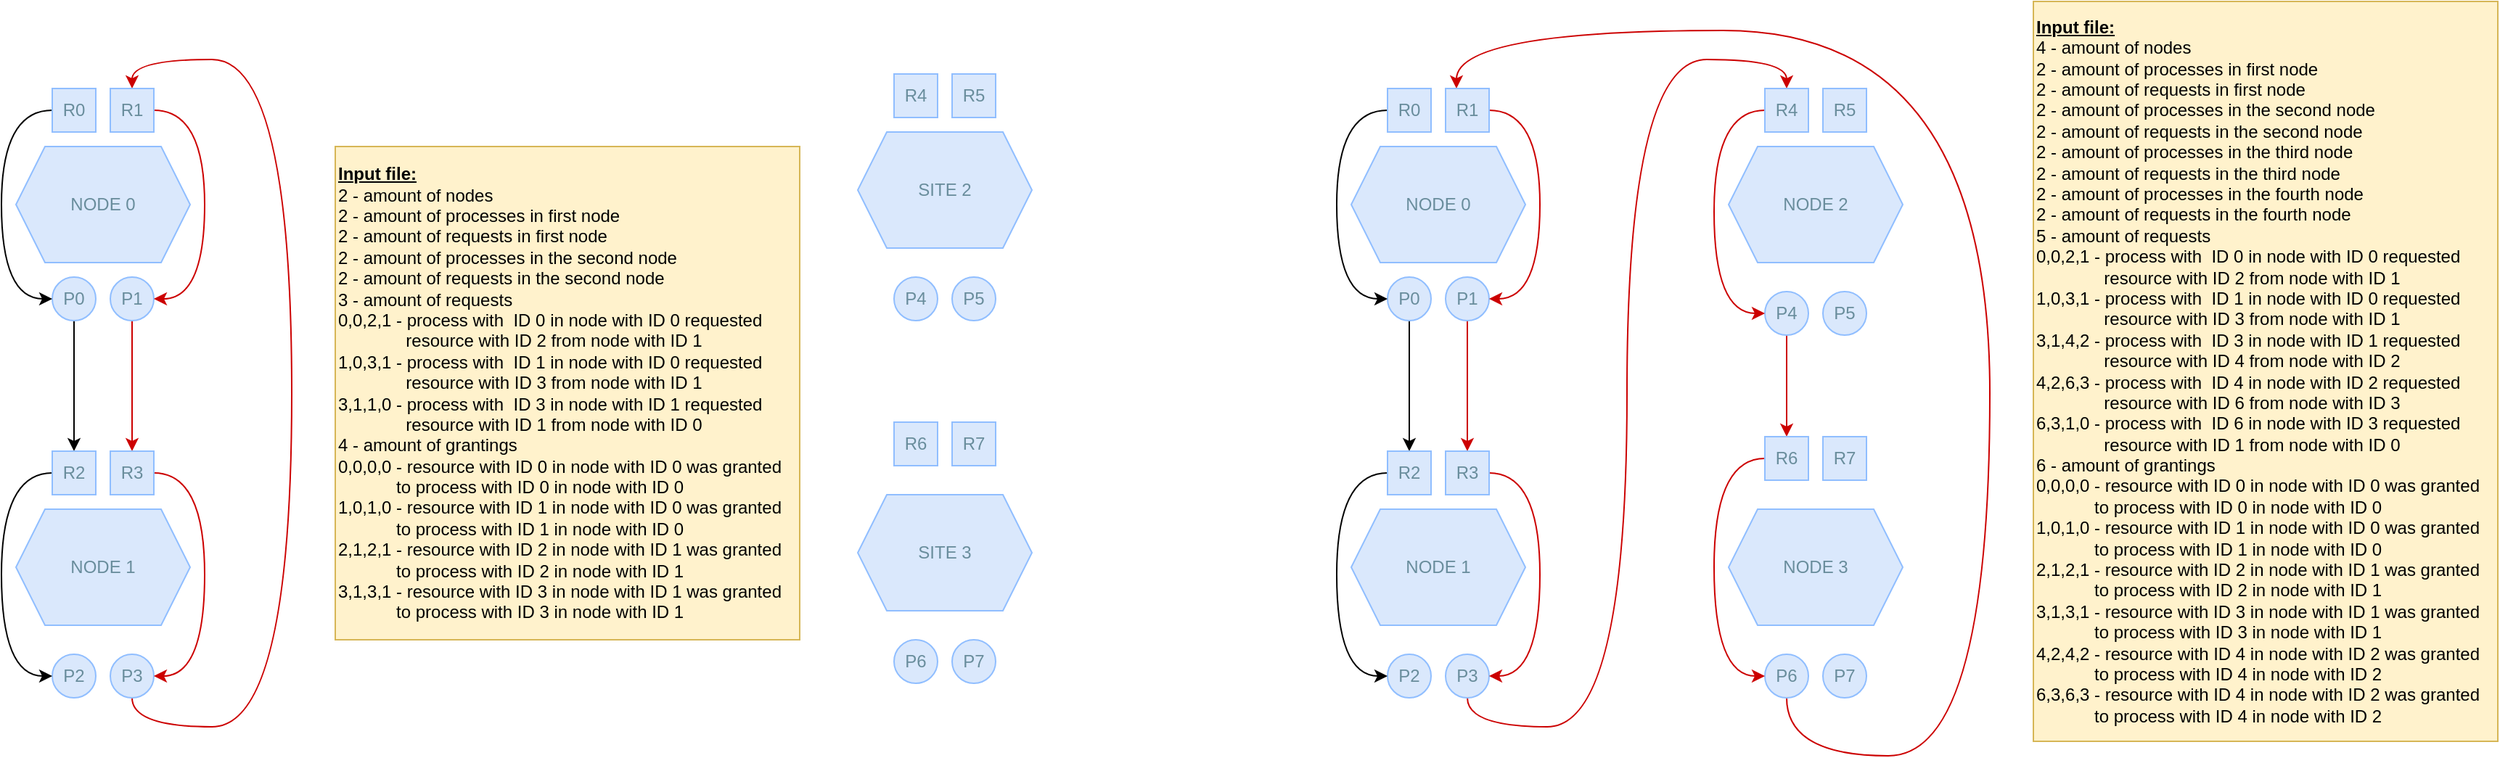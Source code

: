 <mxfile version="24.7.8">
  <diagram name="Page-1" id="74TL2pcTnUZlK6rJUKm3">
    <mxGraphModel dx="1235" dy="740" grid="1" gridSize="10" guides="1" tooltips="1" connect="1" arrows="1" fold="1" page="1" pageScale="1" pageWidth="4681" pageHeight="3300" math="0" shadow="0">
      <root>
        <mxCell id="0" />
        <mxCell id="1" parent="0" />
        <mxCell id="CZsL7Hv8EAH6103ZfEfw-1" value="NODE 0" style="shape=hexagon;perimeter=hexagonPerimeter2;whiteSpace=wrap;html=1;fixedSize=1;fillColor=#DAE8FC;strokeColor=#90BEFF;fontColor=#698D9C;" parent="1" vertex="1">
          <mxGeometry x="370" y="300" width="120" height="80" as="geometry" />
        </mxCell>
        <mxCell id="CZsL7Hv8EAH6103ZfEfw-2" value="NODE 1" style="shape=hexagon;perimeter=hexagonPerimeter2;whiteSpace=wrap;html=1;fixedSize=1;fillColor=#DAE8FC;strokeColor=#90BEFF;fontColor=#698D9C;" parent="1" vertex="1">
          <mxGeometry x="370" y="550" width="120" height="80" as="geometry" />
        </mxCell>
        <mxCell id="CZsL7Hv8EAH6103ZfEfw-3" value="SITE 2&lt;span style=&quot;font-family: monospace; font-size: 0px; text-align: start; text-wrap: nowrap;&quot;&gt;%3CmxGraphModel%3E%3Croot%3E%3CmxCell%20id%3D%220%22%2F%3E%3CmxCell%20id%3D%221%22%20parent%3D%220%22%2F%3E%3CmxCell%20id%3D%222%22%20value%3D%22SITE%201%22%20style%3D%22shape%3Dhexagon%3Bperimeter%3DhexagonPerimeter2%3BwhiteSpace%3Dwrap%3Bhtml%3D1%3BfixedSize%3D1%3B%22%20vertex%3D%221%22%20parent%3D%221%22%3E%3CmxGeometry%20x%3D%2240%22%20y%3D%22130%22%20width%3D%22120%22%20height%3D%2280%22%20as%3D%22geometry%22%2F%3E%3C%2FmxCell%3E%3C%2Froot%3E%3C%2FmxGraphModel%3E&lt;/span&gt;" style="shape=hexagon;perimeter=hexagonPerimeter2;whiteSpace=wrap;html=1;fixedSize=1;fillColor=#DAE8FC;strokeColor=#90BEFF;fontColor=#698D9C;" parent="1" vertex="1">
          <mxGeometry x="950" y="290" width="120" height="80" as="geometry" />
        </mxCell>
        <mxCell id="CZsL7Hv8EAH6103ZfEfw-4" value="SITE 3" style="shape=hexagon;perimeter=hexagonPerimeter2;whiteSpace=wrap;html=1;fixedSize=1;fillColor=#DAE8FC;strokeColor=#90BEFF;fontColor=#698D9C;" parent="1" vertex="1">
          <mxGeometry x="950" y="540" width="120" height="80" as="geometry" />
        </mxCell>
        <mxCell id="CZsL7Hv8EAH6103ZfEfw-26" style="edgeStyle=orthogonalEdgeStyle;rounded=0;orthogonalLoop=1;jettySize=auto;html=1;exitX=0.5;exitY=1;exitDx=0;exitDy=0;entryX=0.5;entryY=0;entryDx=0;entryDy=0;" parent="1" source="CZsL7Hv8EAH6103ZfEfw-5" target="CZsL7Hv8EAH6103ZfEfw-15" edge="1">
          <mxGeometry relative="1" as="geometry" />
        </mxCell>
        <mxCell id="CZsL7Hv8EAH6103ZfEfw-5" value="P0" style="ellipse;whiteSpace=wrap;html=1;aspect=fixed;fillColor=#DAE8FC;strokeColor=#90BEFF;fontColor=#698D9C;" parent="1" vertex="1">
          <mxGeometry x="395" y="390" width="30" height="30" as="geometry" />
        </mxCell>
        <mxCell id="CZsL7Hv8EAH6103ZfEfw-24" style="edgeStyle=orthogonalEdgeStyle;rounded=0;orthogonalLoop=1;jettySize=auto;html=1;exitX=0.5;exitY=1;exitDx=0;exitDy=0;entryX=0.5;entryY=0;entryDx=0;entryDy=0;strokeColor=#CC0000;" parent="1" source="CZsL7Hv8EAH6103ZfEfw-6" target="CZsL7Hv8EAH6103ZfEfw-16" edge="1">
          <mxGeometry relative="1" as="geometry" />
        </mxCell>
        <mxCell id="CZsL7Hv8EAH6103ZfEfw-6" value="P1" style="ellipse;whiteSpace=wrap;html=1;aspect=fixed;fillColor=#DAE8FC;strokeColor=#90BEFF;fontColor=#698D9C;" parent="1" vertex="1">
          <mxGeometry x="435" y="390" width="30" height="30" as="geometry" />
        </mxCell>
        <mxCell id="CZsL7Hv8EAH6103ZfEfw-7" value="P2" style="ellipse;whiteSpace=wrap;html=1;aspect=fixed;fillColor=#DAE8FC;strokeColor=#90BEFF;fontColor=#698D9C;" parent="1" vertex="1">
          <mxGeometry x="395" y="650" width="30" height="30" as="geometry" />
        </mxCell>
        <mxCell id="CZsL7Hv8EAH6103ZfEfw-28" style="edgeStyle=orthogonalEdgeStyle;rounded=0;orthogonalLoop=1;jettySize=auto;html=1;exitX=0.5;exitY=1;exitDx=0;exitDy=0;entryX=0.5;entryY=0;entryDx=0;entryDy=0;fontColor=#CC0000;strokeColor=#CC0000;curved=1;" parent="1" source="CZsL7Hv8EAH6103ZfEfw-8" target="CZsL7Hv8EAH6103ZfEfw-14" edge="1">
          <mxGeometry relative="1" as="geometry">
            <Array as="points">
              <mxPoint x="450" y="700" />
              <mxPoint x="560" y="700" />
              <mxPoint x="560" y="240" />
              <mxPoint x="450" y="240" />
            </Array>
          </mxGeometry>
        </mxCell>
        <mxCell id="CZsL7Hv8EAH6103ZfEfw-8" value="P3" style="ellipse;whiteSpace=wrap;html=1;aspect=fixed;fillColor=#DAE8FC;strokeColor=#90BEFF;fontColor=#698D9C;" parent="1" vertex="1">
          <mxGeometry x="435" y="650" width="30" height="30" as="geometry" />
        </mxCell>
        <mxCell id="CZsL7Hv8EAH6103ZfEfw-9" value="P4" style="ellipse;whiteSpace=wrap;html=1;aspect=fixed;fillColor=#DAE8FC;strokeColor=#90BEFF;fontColor=#698D9C;" parent="1" vertex="1">
          <mxGeometry x="975" y="390" width="30" height="30" as="geometry" />
        </mxCell>
        <mxCell id="CZsL7Hv8EAH6103ZfEfw-10" value="P5" style="ellipse;whiteSpace=wrap;html=1;aspect=fixed;fillColor=#DAE8FC;strokeColor=#90BEFF;fontColor=#698D9C;" parent="1" vertex="1">
          <mxGeometry x="1015" y="390" width="30" height="30" as="geometry" />
        </mxCell>
        <mxCell id="CZsL7Hv8EAH6103ZfEfw-11" value="P6" style="ellipse;whiteSpace=wrap;html=1;aspect=fixed;fillColor=#DAE8FC;strokeColor=#90BEFF;fontColor=#698D9C;" parent="1" vertex="1">
          <mxGeometry x="975" y="640" width="30" height="30" as="geometry" />
        </mxCell>
        <mxCell id="CZsL7Hv8EAH6103ZfEfw-12" value="P7" style="ellipse;whiteSpace=wrap;html=1;aspect=fixed;fillColor=#DAE8FC;strokeColor=#90BEFF;fontColor=#698D9C;" parent="1" vertex="1">
          <mxGeometry x="1015" y="640" width="30" height="30" as="geometry" />
        </mxCell>
        <mxCell id="CZsL7Hv8EAH6103ZfEfw-23" style="edgeStyle=orthogonalEdgeStyle;rounded=0;orthogonalLoop=1;jettySize=auto;html=1;exitX=0;exitY=0.5;exitDx=0;exitDy=0;entryX=0;entryY=0.5;entryDx=0;entryDy=0;curved=1;" parent="1" source="CZsL7Hv8EAH6103ZfEfw-13" target="CZsL7Hv8EAH6103ZfEfw-5" edge="1">
          <mxGeometry relative="1" as="geometry">
            <Array as="points">
              <mxPoint x="360" y="275" />
              <mxPoint x="360" y="405" />
            </Array>
          </mxGeometry>
        </mxCell>
        <mxCell id="CZsL7Hv8EAH6103ZfEfw-13" value="R0" style="rounded=0;whiteSpace=wrap;html=1;fillColor=#DAE8FC;strokeColor=#90BEFF;fontColor=#698D9C;" parent="1" vertex="1">
          <mxGeometry x="395" y="260" width="30" height="30" as="geometry" />
        </mxCell>
        <mxCell id="CZsL7Hv8EAH6103ZfEfw-22" style="edgeStyle=orthogonalEdgeStyle;rounded=0;orthogonalLoop=1;jettySize=auto;html=1;exitX=1;exitY=0.5;exitDx=0;exitDy=0;entryX=1;entryY=0.5;entryDx=0;entryDy=0;strokeColor=#CC0000;curved=1;" parent="1" source="CZsL7Hv8EAH6103ZfEfw-14" target="CZsL7Hv8EAH6103ZfEfw-6" edge="1">
          <mxGeometry relative="1" as="geometry">
            <Array as="points">
              <mxPoint x="500" y="275" />
              <mxPoint x="500" y="405" />
            </Array>
          </mxGeometry>
        </mxCell>
        <mxCell id="CZsL7Hv8EAH6103ZfEfw-14" value="R1" style="rounded=0;whiteSpace=wrap;html=1;fillColor=#DAE8FC;strokeColor=#90BEFF;fontColor=#698D9C;" parent="1" vertex="1">
          <mxGeometry x="435" y="260" width="30" height="30" as="geometry" />
        </mxCell>
        <mxCell id="CZsL7Hv8EAH6103ZfEfw-27" style="edgeStyle=orthogonalEdgeStyle;rounded=0;orthogonalLoop=1;jettySize=auto;html=1;exitX=0;exitY=0.5;exitDx=0;exitDy=0;entryX=0;entryY=0.5;entryDx=0;entryDy=0;curved=1;" parent="1" source="CZsL7Hv8EAH6103ZfEfw-15" target="CZsL7Hv8EAH6103ZfEfw-7" edge="1">
          <mxGeometry relative="1" as="geometry">
            <Array as="points">
              <mxPoint x="360" y="525" />
              <mxPoint x="360" y="665" />
            </Array>
          </mxGeometry>
        </mxCell>
        <mxCell id="CZsL7Hv8EAH6103ZfEfw-15" value="R2" style="rounded=0;whiteSpace=wrap;html=1;fillColor=#DAE8FC;strokeColor=#90BEFF;fontColor=#698D9C;" parent="1" vertex="1">
          <mxGeometry x="395" y="510" width="30" height="30" as="geometry" />
        </mxCell>
        <mxCell id="CZsL7Hv8EAH6103ZfEfw-25" style="edgeStyle=orthogonalEdgeStyle;rounded=0;orthogonalLoop=1;jettySize=auto;html=1;exitX=1;exitY=0.5;exitDx=0;exitDy=0;entryX=1;entryY=0.5;entryDx=0;entryDy=0;curved=1;strokeColor=#CC0000;" parent="1" source="CZsL7Hv8EAH6103ZfEfw-16" target="CZsL7Hv8EAH6103ZfEfw-8" edge="1">
          <mxGeometry relative="1" as="geometry">
            <Array as="points">
              <mxPoint x="500" y="525" />
              <mxPoint x="500" y="665" />
            </Array>
          </mxGeometry>
        </mxCell>
        <mxCell id="CZsL7Hv8EAH6103ZfEfw-16" value="R3" style="rounded=0;whiteSpace=wrap;html=1;fillColor=#DAE8FC;strokeColor=#90BEFF;fontColor=#698D9C;" parent="1" vertex="1">
          <mxGeometry x="435" y="510" width="30" height="30" as="geometry" />
        </mxCell>
        <mxCell id="CZsL7Hv8EAH6103ZfEfw-17" value="R4" style="rounded=0;whiteSpace=wrap;html=1;fillColor=#DAE8FC;strokeColor=#90BEFF;fontColor=#698D9C;" parent="1" vertex="1">
          <mxGeometry x="975" y="250" width="30" height="30" as="geometry" />
        </mxCell>
        <mxCell id="CZsL7Hv8EAH6103ZfEfw-18" value="R5" style="rounded=0;whiteSpace=wrap;html=1;fillColor=#DAE8FC;strokeColor=#90BEFF;fontColor=#698D9C;" parent="1" vertex="1">
          <mxGeometry x="1015" y="250" width="30" height="30" as="geometry" />
        </mxCell>
        <mxCell id="CZsL7Hv8EAH6103ZfEfw-19" value="R6" style="rounded=0;whiteSpace=wrap;html=1;fillColor=#DAE8FC;strokeColor=#90BEFF;fontColor=#698D9C;" parent="1" vertex="1">
          <mxGeometry x="975" y="490" width="30" height="30" as="geometry" />
        </mxCell>
        <mxCell id="CZsL7Hv8EAH6103ZfEfw-20" value="R7" style="rounded=0;whiteSpace=wrap;html=1;fillColor=#DAE8FC;strokeColor=#90BEFF;fontColor=#698D9C;" parent="1" vertex="1">
          <mxGeometry x="1015" y="490" width="30" height="30" as="geometry" />
        </mxCell>
        <mxCell id="CZsL7Hv8EAH6103ZfEfw-29" value="&lt;div&gt;&lt;b&gt;&lt;u&gt;Input file:&lt;/u&gt;&lt;/b&gt;&lt;/div&gt;&lt;div style=&quot;&quot;&gt;&lt;span style=&quot;background-color: initial;&quot;&gt;2 - amount of nodes&lt;/span&gt;&lt;/div&gt;&lt;div&gt;2 - amount of processes in first node&lt;/div&gt;&lt;div&gt;2 - amount of requests in first node&lt;/div&gt;&lt;div&gt;2 - amount of processes in the second node&lt;/div&gt;&lt;div&gt;2 - amount of requests in the second node&lt;/div&gt;&lt;div&gt;3 - amount of requests&lt;/div&gt;&lt;div&gt;0,0,2,1 - process with&amp;nbsp; ID 0 in node with ID 0 requested&amp;nbsp; &lt;br&gt;&amp;nbsp; &amp;nbsp; &amp;nbsp; &amp;nbsp; &amp;nbsp; &amp;nbsp; &amp;nbsp; resource with ID 2 from node with ID 1&lt;/div&gt;&lt;div&gt;1,0,3,1 -&amp;nbsp;&lt;span style=&quot;background-color: initial;&quot;&gt;process with&amp;nbsp; ID 1 in node with ID 0 requested&amp;nbsp;&lt;/span&gt;&lt;/div&gt;&amp;nbsp; &amp;nbsp; &amp;nbsp; &amp;nbsp; &amp;nbsp; &amp;nbsp; &amp;nbsp; resource with ID 3 from node with ID 1&lt;div&gt;3,1,1,0 -&amp;nbsp;&lt;span style=&quot;background-color: initial;&quot;&gt;process with&amp;nbsp; ID 3 in node with ID 1 requested&amp;nbsp;&lt;/span&gt;&lt;/div&gt;&amp;nbsp; &amp;nbsp; &amp;nbsp; &amp;nbsp; &amp;nbsp; &amp;nbsp; &amp;nbsp; resource with ID 1 from node with ID 0&lt;div&gt;&lt;span style=&quot;background-color: initial;&quot;&gt;4 - amount of grantings&lt;/span&gt;&lt;/div&gt;&lt;div&gt;&lt;span style=&quot;background-color: initial;&quot;&gt;0,0,0,0 - resource with ID 0 in node with ID 0 was granted &lt;br&gt;&amp;nbsp; &amp;nbsp; &amp;nbsp; &amp;nbsp; &amp;nbsp; &amp;nbsp; to process with ID 0 in node with ID 0&lt;/span&gt;&lt;/div&gt;&lt;div&gt;&lt;span style=&quot;background-color: initial;&quot;&gt;1,0,1,0&amp;nbsp;&lt;/span&gt;&lt;span style=&quot;background-color: initial;&quot;&gt;- resource with ID 1 in node with ID 0 was granted&lt;/span&gt;&lt;/div&gt;&amp;nbsp; &amp;nbsp; &amp;nbsp; &amp;nbsp; &amp;nbsp; &amp;nbsp; to&amp;nbsp;process with ID 1 in node with ID 0&lt;div&gt;&lt;span style=&quot;background-color: initial;&quot;&gt;2,1,2,1&amp;nbsp;&lt;/span&gt;&lt;span style=&quot;background-color: initial;&quot;&gt;- resource with ID 2 in node with ID 1 was granted&lt;/span&gt;&lt;/div&gt;&amp;nbsp; &amp;nbsp; &amp;nbsp; &amp;nbsp; &amp;nbsp; &amp;nbsp; to&amp;nbsp;process with ID 2 in node with ID 1&lt;div&gt;&lt;span style=&quot;background-color: initial;&quot;&gt;3,1,3,1&amp;nbsp;&lt;/span&gt;&lt;span style=&quot;background-color: initial;&quot;&gt;- resource with ID 3 in node with ID 1 was granted&lt;/span&gt;&lt;/div&gt;&amp;nbsp; &amp;nbsp; &amp;nbsp; &amp;nbsp; &amp;nbsp; &amp;nbsp; to&amp;nbsp;process with ID 3 in node with ID 1" style="text;html=1;align=left;verticalAlign=middle;whiteSpace=wrap;rounded=0;fillColor=#fff2cc;strokeColor=#d6b656;" parent="1" vertex="1">
          <mxGeometry x="590" y="300" width="320" height="340" as="geometry" />
        </mxCell>
        <mxCell id="7g9_Mb2g0KEEh_8_d293-1" value="NODE 0" style="shape=hexagon;perimeter=hexagonPerimeter2;whiteSpace=wrap;html=1;fixedSize=1;fillColor=#DAE8FC;strokeColor=#90BEFF;fontColor=#698D9C;" vertex="1" parent="1">
          <mxGeometry x="1290" y="300" width="120" height="80" as="geometry" />
        </mxCell>
        <mxCell id="7g9_Mb2g0KEEh_8_d293-2" value="NODE 1" style="shape=hexagon;perimeter=hexagonPerimeter2;whiteSpace=wrap;html=1;fixedSize=1;fillColor=#DAE8FC;strokeColor=#90BEFF;fontColor=#698D9C;" vertex="1" parent="1">
          <mxGeometry x="1290" y="550" width="120" height="80" as="geometry" />
        </mxCell>
        <mxCell id="7g9_Mb2g0KEEh_8_d293-3" value="NODE 2&lt;span style=&quot;font-family: monospace; font-size: 0px; text-align: start; text-wrap: nowrap;&quot;&gt;%3CmxGraphModel%3E%3Croot%3E%3CmxCell%20id%3D%220%22%2F%3E%3CmxCell%20id%3D%221%22%20parent%3D%220%22%2F%3E%3CmxCell%20id%3D%222%22%20value%3D%22SITE%201%22%20style%3D%22shape%3Dhexagon%3Bperimeter%3DhexagonPerimeter2%3BwhiteSpace%3Dwrap%3Bhtml%3D1%3BfixedSize%3D1%3B%22%20vertex%3D%221%22%20parent%3D%221%22%3E%3CmxGeometry%20x%3D%2240%22%20y%3D%22130%22%20width%3D%22120%22%20height%3D%2280%22%20as%3D%22geometry%22%2F%3E%3C%2FmxCell%3E%3C%2Froot%3E%3C%2FmxGraphModel%3E&lt;/span&gt;" style="shape=hexagon;perimeter=hexagonPerimeter2;whiteSpace=wrap;html=1;fixedSize=1;fillColor=#DAE8FC;strokeColor=#90BEFF;fontColor=#698D9C;" vertex="1" parent="1">
          <mxGeometry x="1550" y="300" width="120" height="80" as="geometry" />
        </mxCell>
        <mxCell id="7g9_Mb2g0KEEh_8_d293-4" value="NODE 3" style="shape=hexagon;perimeter=hexagonPerimeter2;whiteSpace=wrap;html=1;fixedSize=1;fillColor=#DAE8FC;strokeColor=#90BEFF;fontColor=#698D9C;" vertex="1" parent="1">
          <mxGeometry x="1550" y="550" width="120" height="80" as="geometry" />
        </mxCell>
        <mxCell id="7g9_Mb2g0KEEh_8_d293-5" style="edgeStyle=orthogonalEdgeStyle;rounded=0;orthogonalLoop=1;jettySize=auto;html=1;exitX=0.5;exitY=1;exitDx=0;exitDy=0;entryX=0.5;entryY=0;entryDx=0;entryDy=0;" edge="1" parent="1" source="7g9_Mb2g0KEEh_8_d293-6" target="7g9_Mb2g0KEEh_8_d293-21">
          <mxGeometry relative="1" as="geometry" />
        </mxCell>
        <mxCell id="7g9_Mb2g0KEEh_8_d293-6" value="P0" style="ellipse;whiteSpace=wrap;html=1;aspect=fixed;fillColor=#DAE8FC;strokeColor=#90BEFF;fontColor=#698D9C;" vertex="1" parent="1">
          <mxGeometry x="1315" y="390" width="30" height="30" as="geometry" />
        </mxCell>
        <mxCell id="7g9_Mb2g0KEEh_8_d293-7" style="edgeStyle=orthogonalEdgeStyle;rounded=0;orthogonalLoop=1;jettySize=auto;html=1;exitX=0.5;exitY=1;exitDx=0;exitDy=0;entryX=0.5;entryY=0;entryDx=0;entryDy=0;strokeColor=#CC0000;" edge="1" parent="1" source="7g9_Mb2g0KEEh_8_d293-8" target="7g9_Mb2g0KEEh_8_d293-23">
          <mxGeometry relative="1" as="geometry" />
        </mxCell>
        <mxCell id="7g9_Mb2g0KEEh_8_d293-8" value="P1" style="ellipse;whiteSpace=wrap;html=1;aspect=fixed;fillColor=#DAE8FC;strokeColor=#90BEFF;fontColor=#698D9C;" vertex="1" parent="1">
          <mxGeometry x="1355" y="390" width="30" height="30" as="geometry" />
        </mxCell>
        <mxCell id="7g9_Mb2g0KEEh_8_d293-9" value="P2" style="ellipse;whiteSpace=wrap;html=1;aspect=fixed;fillColor=#DAE8FC;strokeColor=#90BEFF;fontColor=#698D9C;" vertex="1" parent="1">
          <mxGeometry x="1315" y="650" width="30" height="30" as="geometry" />
        </mxCell>
        <mxCell id="7g9_Mb2g0KEEh_8_d293-30" style="edgeStyle=orthogonalEdgeStyle;rounded=0;orthogonalLoop=1;jettySize=auto;html=1;exitX=0.5;exitY=1;exitDx=0;exitDy=0;entryX=0.5;entryY=0;entryDx=0;entryDy=0;curved=1;strokeColor=#CC0000;" edge="1" parent="1" source="7g9_Mb2g0KEEh_8_d293-11" target="7g9_Mb2g0KEEh_8_d293-24">
          <mxGeometry relative="1" as="geometry" />
        </mxCell>
        <mxCell id="7g9_Mb2g0KEEh_8_d293-11" value="P3" style="ellipse;whiteSpace=wrap;html=1;aspect=fixed;fillColor=#DAE8FC;strokeColor=#90BEFF;fontColor=#698D9C;" vertex="1" parent="1">
          <mxGeometry x="1355" y="650" width="30" height="30" as="geometry" />
        </mxCell>
        <mxCell id="7g9_Mb2g0KEEh_8_d293-32" style="edgeStyle=orthogonalEdgeStyle;rounded=0;orthogonalLoop=1;jettySize=auto;html=1;exitX=0.5;exitY=1;exitDx=0;exitDy=0;entryX=0.5;entryY=0;entryDx=0;entryDy=0;strokeColor=#CC0000;" edge="1" parent="1" source="7g9_Mb2g0KEEh_8_d293-12" target="7g9_Mb2g0KEEh_8_d293-26">
          <mxGeometry relative="1" as="geometry" />
        </mxCell>
        <mxCell id="7g9_Mb2g0KEEh_8_d293-12" value="P4" style="ellipse;whiteSpace=wrap;html=1;aspect=fixed;fillColor=#DAE8FC;strokeColor=#90BEFF;fontColor=#698D9C;" vertex="1" parent="1">
          <mxGeometry x="1575" y="400" width="30" height="30" as="geometry" />
        </mxCell>
        <mxCell id="7g9_Mb2g0KEEh_8_d293-13" value="P5" style="ellipse;whiteSpace=wrap;html=1;aspect=fixed;fillColor=#DAE8FC;strokeColor=#90BEFF;fontColor=#698D9C;" vertex="1" parent="1">
          <mxGeometry x="1615" y="400" width="30" height="30" as="geometry" />
        </mxCell>
        <mxCell id="7g9_Mb2g0KEEh_8_d293-34" style="edgeStyle=orthogonalEdgeStyle;rounded=0;orthogonalLoop=1;jettySize=auto;html=1;exitX=0.5;exitY=1;exitDx=0;exitDy=0;entryX=0.25;entryY=0;entryDx=0;entryDy=0;curved=1;strokeColor=#CC0000;" edge="1" parent="1" source="7g9_Mb2g0KEEh_8_d293-14" target="7g9_Mb2g0KEEh_8_d293-19">
          <mxGeometry relative="1" as="geometry">
            <Array as="points">
              <mxPoint x="1590" y="720" />
              <mxPoint x="1730" y="720" />
              <mxPoint x="1730" y="220" />
              <mxPoint x="1363" y="220" />
            </Array>
          </mxGeometry>
        </mxCell>
        <mxCell id="7g9_Mb2g0KEEh_8_d293-14" value="P6" style="ellipse;whiteSpace=wrap;html=1;aspect=fixed;fillColor=#DAE8FC;strokeColor=#90BEFF;fontColor=#698D9C;" vertex="1" parent="1">
          <mxGeometry x="1575" y="650" width="30" height="30" as="geometry" />
        </mxCell>
        <mxCell id="7g9_Mb2g0KEEh_8_d293-15" value="P7" style="ellipse;whiteSpace=wrap;html=1;aspect=fixed;fillColor=#DAE8FC;strokeColor=#90BEFF;fontColor=#698D9C;" vertex="1" parent="1">
          <mxGeometry x="1615" y="650" width="30" height="30" as="geometry" />
        </mxCell>
        <mxCell id="7g9_Mb2g0KEEh_8_d293-16" style="edgeStyle=orthogonalEdgeStyle;rounded=0;orthogonalLoop=1;jettySize=auto;html=1;exitX=0;exitY=0.5;exitDx=0;exitDy=0;entryX=0;entryY=0.5;entryDx=0;entryDy=0;curved=1;" edge="1" parent="1" source="7g9_Mb2g0KEEh_8_d293-17" target="7g9_Mb2g0KEEh_8_d293-6">
          <mxGeometry relative="1" as="geometry">
            <Array as="points">
              <mxPoint x="1280" y="275" />
              <mxPoint x="1280" y="405" />
            </Array>
          </mxGeometry>
        </mxCell>
        <mxCell id="7g9_Mb2g0KEEh_8_d293-17" value="R0" style="rounded=0;whiteSpace=wrap;html=1;fillColor=#DAE8FC;strokeColor=#90BEFF;fontColor=#698D9C;" vertex="1" parent="1">
          <mxGeometry x="1315" y="260" width="30" height="30" as="geometry" />
        </mxCell>
        <mxCell id="7g9_Mb2g0KEEh_8_d293-18" style="edgeStyle=orthogonalEdgeStyle;rounded=0;orthogonalLoop=1;jettySize=auto;html=1;exitX=1;exitY=0.5;exitDx=0;exitDy=0;entryX=1;entryY=0.5;entryDx=0;entryDy=0;strokeColor=#CC0000;curved=1;" edge="1" parent="1" source="7g9_Mb2g0KEEh_8_d293-19" target="7g9_Mb2g0KEEh_8_d293-8">
          <mxGeometry relative="1" as="geometry">
            <Array as="points">
              <mxPoint x="1420" y="275" />
              <mxPoint x="1420" y="405" />
            </Array>
          </mxGeometry>
        </mxCell>
        <mxCell id="7g9_Mb2g0KEEh_8_d293-19" value="R1" style="rounded=0;whiteSpace=wrap;html=1;fillColor=#DAE8FC;strokeColor=#90BEFF;fontColor=#698D9C;" vertex="1" parent="1">
          <mxGeometry x="1355" y="260" width="30" height="30" as="geometry" />
        </mxCell>
        <mxCell id="7g9_Mb2g0KEEh_8_d293-20" style="edgeStyle=orthogonalEdgeStyle;rounded=0;orthogonalLoop=1;jettySize=auto;html=1;exitX=0;exitY=0.5;exitDx=0;exitDy=0;entryX=0;entryY=0.5;entryDx=0;entryDy=0;curved=1;" edge="1" parent="1" source="7g9_Mb2g0KEEh_8_d293-21" target="7g9_Mb2g0KEEh_8_d293-9">
          <mxGeometry relative="1" as="geometry">
            <Array as="points">
              <mxPoint x="1280" y="525" />
              <mxPoint x="1280" y="665" />
            </Array>
          </mxGeometry>
        </mxCell>
        <mxCell id="7g9_Mb2g0KEEh_8_d293-21" value="R2" style="rounded=0;whiteSpace=wrap;html=1;fillColor=#DAE8FC;strokeColor=#90BEFF;fontColor=#698D9C;" vertex="1" parent="1">
          <mxGeometry x="1315" y="510" width="30" height="30" as="geometry" />
        </mxCell>
        <mxCell id="7g9_Mb2g0KEEh_8_d293-22" style="edgeStyle=orthogonalEdgeStyle;rounded=0;orthogonalLoop=1;jettySize=auto;html=1;exitX=1;exitY=0.5;exitDx=0;exitDy=0;entryX=1;entryY=0.5;entryDx=0;entryDy=0;curved=1;strokeColor=#CC0000;" edge="1" parent="1" source="7g9_Mb2g0KEEh_8_d293-23" target="7g9_Mb2g0KEEh_8_d293-11">
          <mxGeometry relative="1" as="geometry">
            <Array as="points">
              <mxPoint x="1420" y="525" />
              <mxPoint x="1420" y="665" />
            </Array>
          </mxGeometry>
        </mxCell>
        <mxCell id="7g9_Mb2g0KEEh_8_d293-23" value="R3" style="rounded=0;whiteSpace=wrap;html=1;fillColor=#DAE8FC;strokeColor=#90BEFF;fontColor=#698D9C;" vertex="1" parent="1">
          <mxGeometry x="1355" y="510" width="30" height="30" as="geometry" />
        </mxCell>
        <mxCell id="7g9_Mb2g0KEEh_8_d293-31" style="edgeStyle=orthogonalEdgeStyle;rounded=0;orthogonalLoop=1;jettySize=auto;html=1;exitX=0;exitY=0.5;exitDx=0;exitDy=0;entryX=0;entryY=0.5;entryDx=0;entryDy=0;curved=1;strokeColor=#CC0000;" edge="1" parent="1" source="7g9_Mb2g0KEEh_8_d293-24" target="7g9_Mb2g0KEEh_8_d293-12">
          <mxGeometry relative="1" as="geometry">
            <Array as="points">
              <mxPoint x="1540" y="275" />
              <mxPoint x="1540" y="415" />
            </Array>
          </mxGeometry>
        </mxCell>
        <mxCell id="7g9_Mb2g0KEEh_8_d293-24" value="R4" style="rounded=0;whiteSpace=wrap;html=1;fillColor=#DAE8FC;strokeColor=#90BEFF;fontColor=#698D9C;" vertex="1" parent="1">
          <mxGeometry x="1575" y="260" width="30" height="30" as="geometry" />
        </mxCell>
        <mxCell id="7g9_Mb2g0KEEh_8_d293-25" value="R5" style="rounded=0;whiteSpace=wrap;html=1;fillColor=#DAE8FC;strokeColor=#90BEFF;fontColor=#698D9C;" vertex="1" parent="1">
          <mxGeometry x="1615" y="260" width="30" height="30" as="geometry" />
        </mxCell>
        <mxCell id="7g9_Mb2g0KEEh_8_d293-33" style="edgeStyle=orthogonalEdgeStyle;rounded=0;orthogonalLoop=1;jettySize=auto;html=1;exitX=0;exitY=0.5;exitDx=0;exitDy=0;entryX=0;entryY=0.5;entryDx=0;entryDy=0;curved=1;strokeColor=#CC0000;" edge="1" parent="1" source="7g9_Mb2g0KEEh_8_d293-26" target="7g9_Mb2g0KEEh_8_d293-14">
          <mxGeometry relative="1" as="geometry">
            <Array as="points">
              <mxPoint x="1540" y="515" />
              <mxPoint x="1540" y="665" />
            </Array>
          </mxGeometry>
        </mxCell>
        <mxCell id="7g9_Mb2g0KEEh_8_d293-26" value="R6" style="rounded=0;whiteSpace=wrap;html=1;fillColor=#DAE8FC;strokeColor=#90BEFF;fontColor=#698D9C;" vertex="1" parent="1">
          <mxGeometry x="1575" y="500" width="30" height="30" as="geometry" />
        </mxCell>
        <mxCell id="7g9_Mb2g0KEEh_8_d293-27" value="R7" style="rounded=0;whiteSpace=wrap;html=1;fillColor=#DAE8FC;strokeColor=#90BEFF;fontColor=#698D9C;" vertex="1" parent="1">
          <mxGeometry x="1615" y="500" width="30" height="30" as="geometry" />
        </mxCell>
        <mxCell id="7g9_Mb2g0KEEh_8_d293-28" value="&lt;div&gt;&lt;b&gt;&lt;u&gt;Input file:&lt;/u&gt;&lt;/b&gt;&lt;/div&gt;&lt;div style=&quot;&quot;&gt;&lt;span style=&quot;background-color: initial;&quot;&gt;4 - amount of nodes&lt;/span&gt;&lt;/div&gt;&lt;div&gt;2 - amount of processes in first node&lt;/div&gt;&lt;div&gt;2 - amount of requests in first node&lt;/div&gt;&lt;div&gt;2 - amount of processes in the second node&lt;/div&gt;&lt;div&gt;2 - amount of requests in the second node&lt;/div&gt;&lt;div&gt;&lt;div&gt;2 - amount of processes in the third node&lt;/div&gt;&lt;div&gt;2 - amount of requests in the third node&lt;/div&gt;&lt;/div&gt;&lt;div&gt;&lt;div&gt;2 - amount of processes in the fourth node&lt;/div&gt;&lt;div&gt;2 - amount of requests in the fourth node&lt;/div&gt;&lt;/div&gt;&lt;div&gt;5 - amount of requests&lt;/div&gt;&lt;div&gt;0,0,2,1 - process with&amp;nbsp; ID 0 in node with ID 0 requested&amp;nbsp; &lt;br&gt;&amp;nbsp; &amp;nbsp; &amp;nbsp; &amp;nbsp; &amp;nbsp; &amp;nbsp; &amp;nbsp; resource with ID 2 from node with ID 1&lt;/div&gt;&lt;div&gt;1,0,3,1 -&amp;nbsp;&lt;span style=&quot;background-color: initial;&quot;&gt;process with&amp;nbsp; ID 1 in node with ID 0 requested&amp;nbsp;&lt;/span&gt;&lt;/div&gt;&amp;nbsp; &amp;nbsp; &amp;nbsp; &amp;nbsp; &amp;nbsp; &amp;nbsp; &amp;nbsp; resource with ID 3 from node with ID 1&lt;div&gt;3,1,4,2 -&amp;nbsp;&lt;span style=&quot;background-color: initial;&quot;&gt;process with&amp;nbsp; ID 3 in node with ID 1 requested&amp;nbsp;&lt;/span&gt;&lt;/div&gt;&amp;nbsp; &amp;nbsp; &amp;nbsp; &amp;nbsp; &amp;nbsp; &amp;nbsp; &amp;nbsp; resource with ID 4 from node with ID 2&lt;div&gt;&lt;span style=&quot;background-color: initial;&quot;&gt;4,2,6,3 -&amp;nbsp;&lt;/span&gt;&lt;span style=&quot;background-color: initial;&quot;&gt;process with&amp;nbsp; ID 4 in node with ID 2 requested&amp;nbsp;&lt;/span&gt;&lt;div&gt;&amp;nbsp; &amp;nbsp; &amp;nbsp; &amp;nbsp; &amp;nbsp; &amp;nbsp; &amp;nbsp; resource with ID 6 from node with ID 3&lt;/div&gt;&lt;div&gt;&lt;span style=&quot;background-color: initial;&quot;&gt;6,3,1,0 -&amp;nbsp;&lt;/span&gt;&lt;span style=&quot;background-color: initial;&quot;&gt;process with&amp;nbsp; ID 6 in node with ID 3 requested&amp;nbsp;&lt;/span&gt;&lt;div&gt;&amp;nbsp; &amp;nbsp; &amp;nbsp; &amp;nbsp; &amp;nbsp; &amp;nbsp; &amp;nbsp; resource with ID 1 from node with ID 0&lt;/div&gt;&lt;div&gt;&lt;span style=&quot;background-color: initial;&quot;&gt;6 - amount of grantings&lt;/span&gt;&lt;/div&gt;&lt;div&gt;&lt;span style=&quot;background-color: initial;&quot;&gt;0,0,0,0 - resource with ID 0 in node with ID 0 was granted &lt;br&gt;&amp;nbsp; &amp;nbsp; &amp;nbsp; &amp;nbsp; &amp;nbsp; &amp;nbsp; to process with ID 0 in node with ID 0&lt;/span&gt;&lt;/div&gt;&lt;div&gt;&lt;span style=&quot;background-color: initial;&quot;&gt;1,0,1,0&amp;nbsp;&lt;/span&gt;&lt;span style=&quot;background-color: initial;&quot;&gt;- resource with ID 1 in node with ID 0 was granted&lt;/span&gt;&lt;/div&gt;&amp;nbsp; &amp;nbsp; &amp;nbsp; &amp;nbsp; &amp;nbsp; &amp;nbsp; to&amp;nbsp;process with ID 1 in node with ID 0&lt;div&gt;&lt;span style=&quot;background-color: initial;&quot;&gt;2,1,2,1&amp;nbsp;&lt;/span&gt;&lt;span style=&quot;background-color: initial;&quot;&gt;- resource with ID 2 in node with ID 1 was granted&lt;/span&gt;&lt;/div&gt;&amp;nbsp; &amp;nbsp; &amp;nbsp; &amp;nbsp; &amp;nbsp; &amp;nbsp; to&amp;nbsp;process with ID 2 in node with ID 1&lt;div&gt;&lt;span style=&quot;background-color: initial;&quot;&gt;3,1,3,1&amp;nbsp;&lt;/span&gt;&lt;span style=&quot;background-color: initial;&quot;&gt;- resource with ID 3 in node with ID 1 was granted&lt;/span&gt;&lt;/div&gt;&amp;nbsp; &amp;nbsp; &amp;nbsp; &amp;nbsp; &amp;nbsp; &amp;nbsp; to&amp;nbsp;process with ID 3 in node with ID 1&lt;/div&gt;&lt;/div&gt;&lt;div&gt;4,2,4,2 -&amp;nbsp;&lt;span style=&quot;background-color: initial;&quot;&gt;resource with ID 4 in node with ID 2 was granted&lt;/span&gt;&lt;/div&gt;&amp;nbsp; &amp;nbsp; &amp;nbsp; &amp;nbsp; &amp;nbsp; &amp;nbsp; to&amp;nbsp;process with ID 4 in node with ID 2&lt;div&gt;&lt;div&gt;6,3,6,3 -&amp;nbsp;&lt;span style=&quot;background-color: initial;&quot;&gt;resource with ID 4 in node with ID 2 was granted&lt;/span&gt;&lt;/div&gt;&amp;nbsp; &amp;nbsp; &amp;nbsp; &amp;nbsp; &amp;nbsp; &amp;nbsp; to&amp;nbsp;process with ID 4 in node with ID 2&lt;br&gt;&lt;/div&gt;" style="text;html=1;align=left;verticalAlign=middle;whiteSpace=wrap;rounded=0;fillColor=#fff2cc;strokeColor=#d6b656;" vertex="1" parent="1">
          <mxGeometry x="1760" y="200" width="320" height="510" as="geometry" />
        </mxCell>
      </root>
    </mxGraphModel>
  </diagram>
</mxfile>
